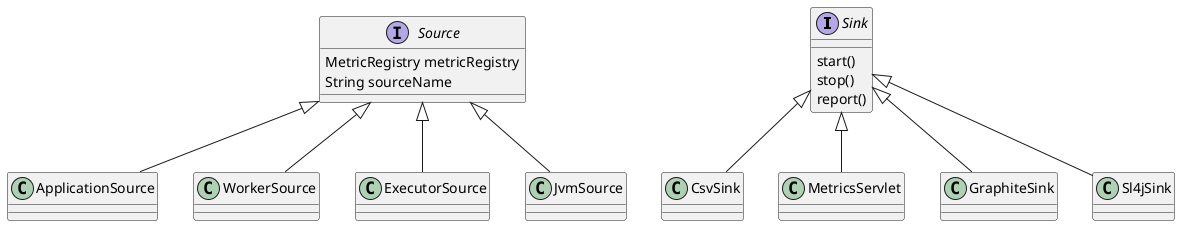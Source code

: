 @startuml
interface Sink{
    start()
    stop()
    report()
}

Source -[hidden] Sink
Sink <|-- CsvSink
Sink <|-- MetricsServlet
Sink <|-- GraphiteSink
Sink <|-- Sl4jSink

interface Source{
    MetricRegistry metricRegistry
    String sourceName
}
Source <|-- ApplicationSource
Source <|-- WorkerSource
Source <|-- ExecutorSource
Source <|-- JvmSource

'class MetricSystem{
'    MetricRegistry metricRegistry
'}
@enduml
